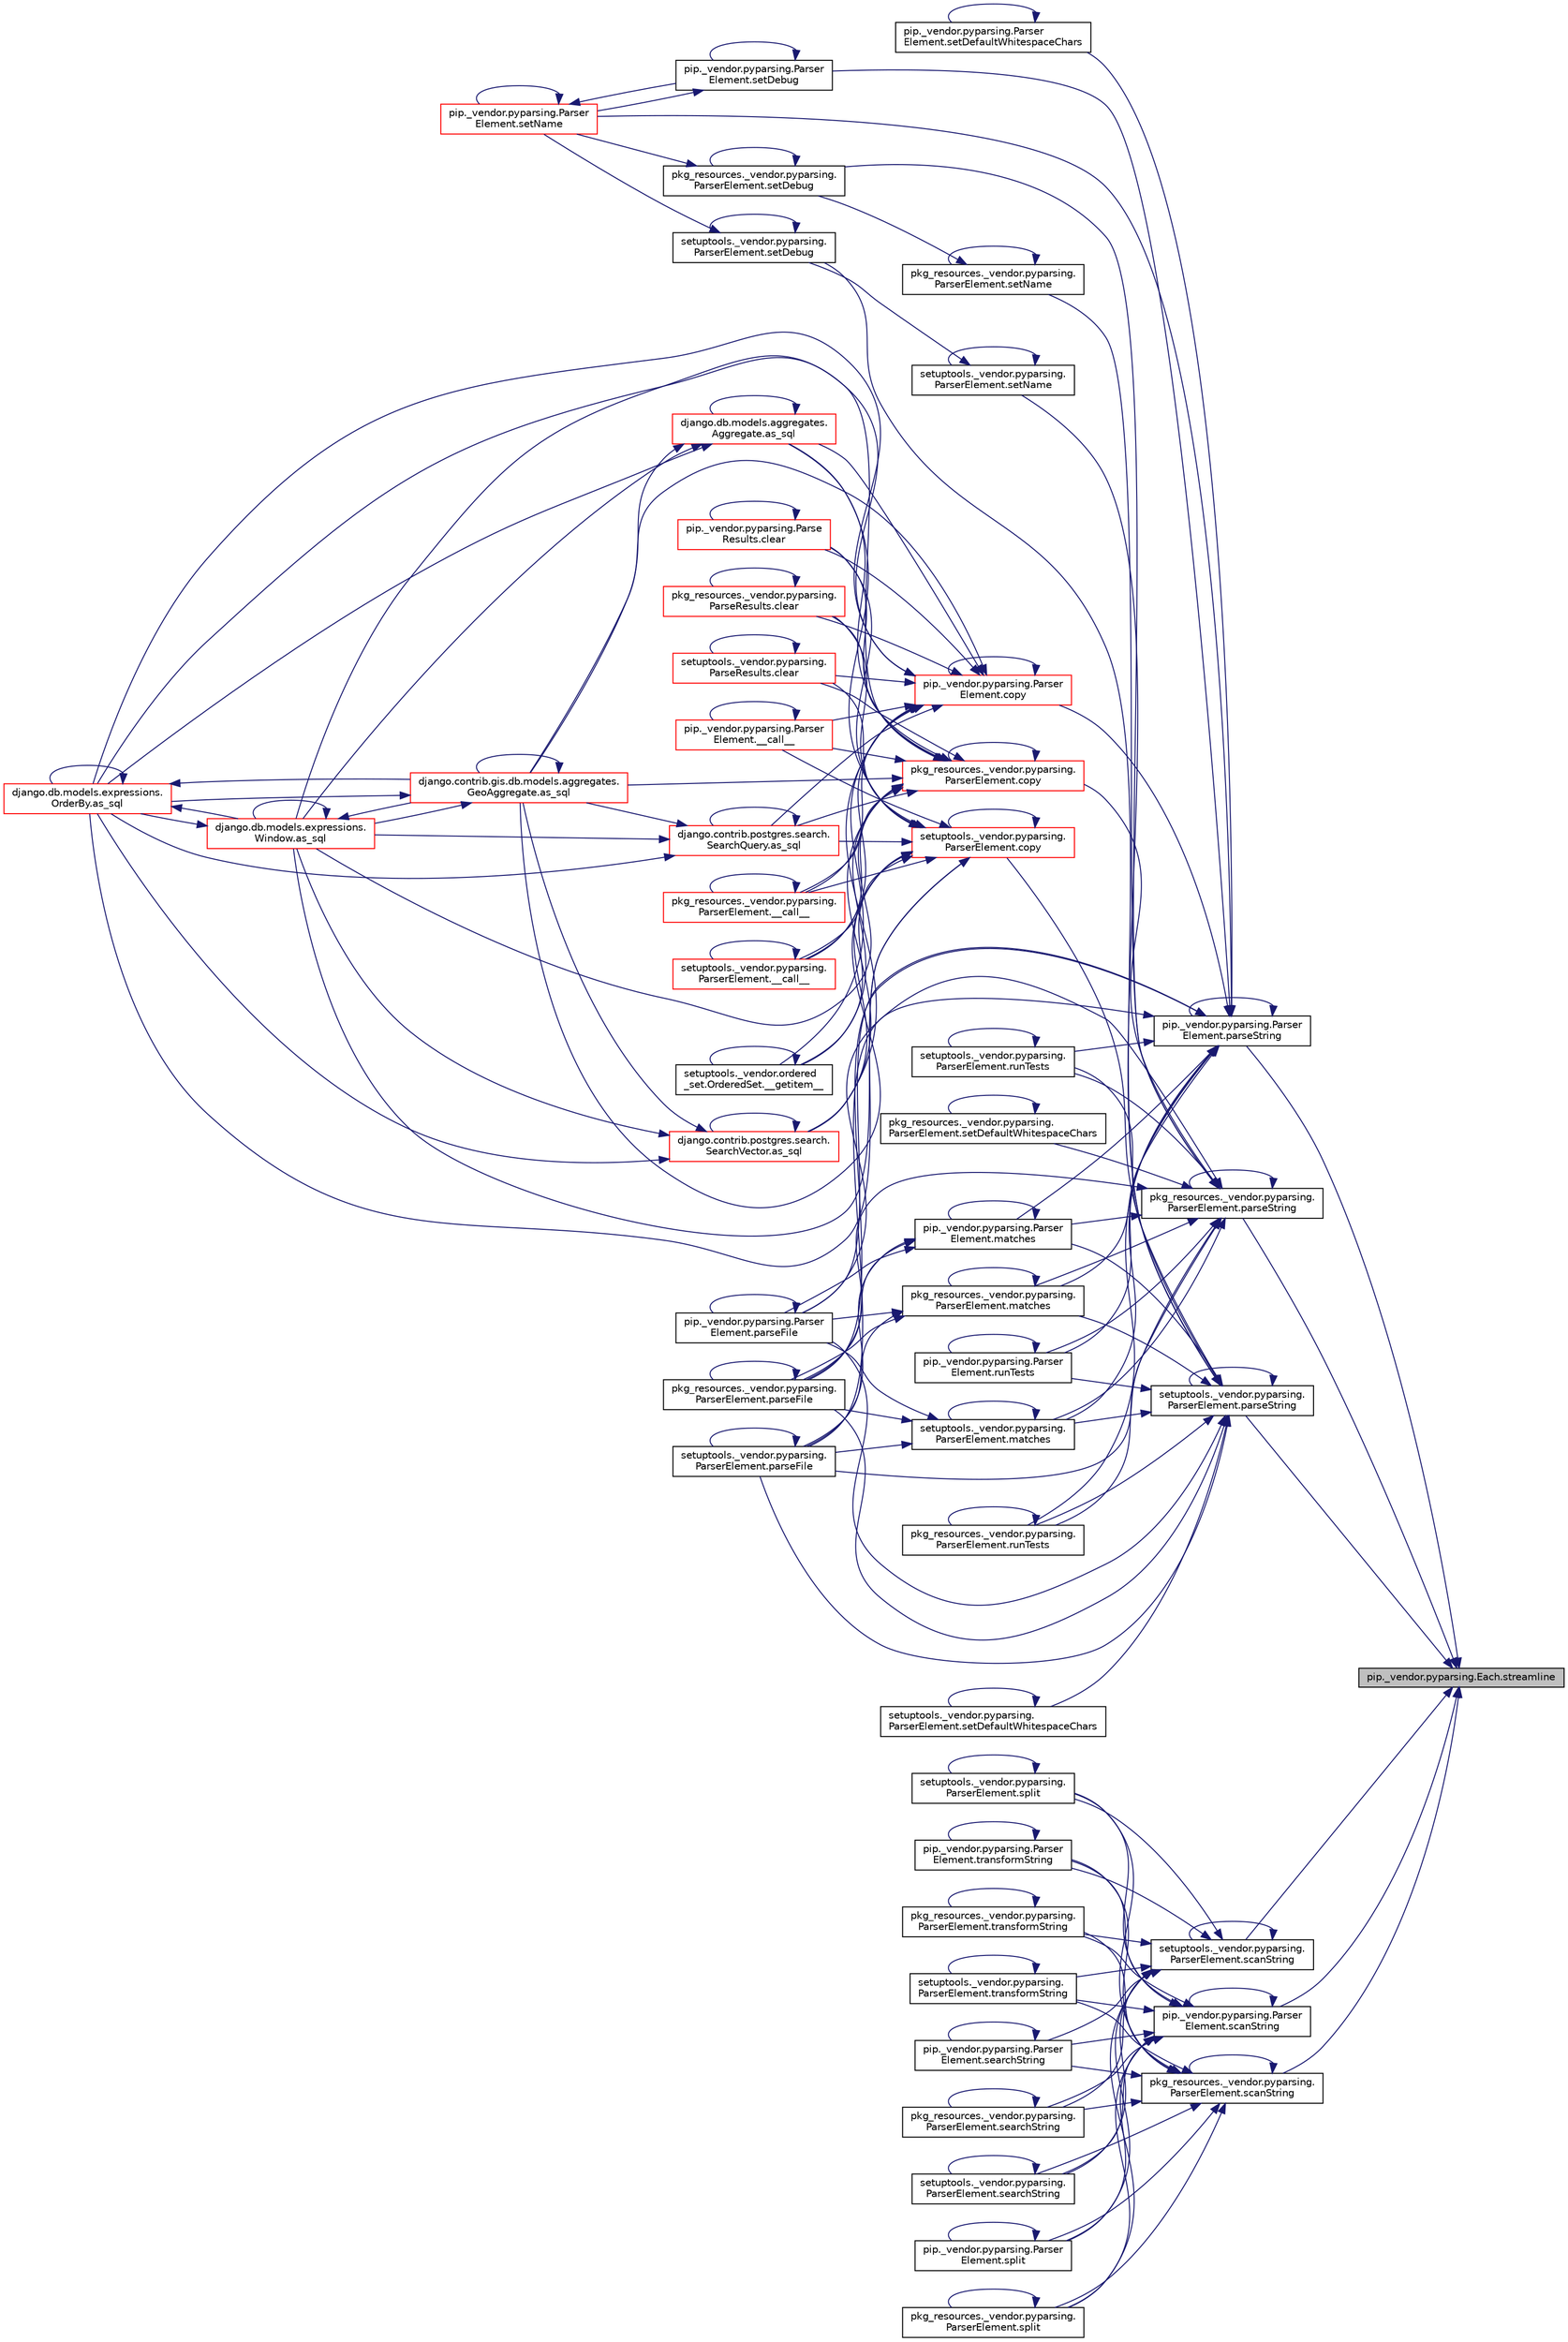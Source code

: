 digraph "pip._vendor.pyparsing.Each.streamline"
{
 // LATEX_PDF_SIZE
  edge [fontname="Helvetica",fontsize="10",labelfontname="Helvetica",labelfontsize="10"];
  node [fontname="Helvetica",fontsize="10",shape=record];
  rankdir="RL";
  Node1 [label="pip._vendor.pyparsing.Each.streamline",height=0.2,width=0.4,color="black", fillcolor="grey75", style="filled", fontcolor="black",tooltip=" "];
  Node1 -> Node2 [dir="back",color="midnightblue",fontsize="10",style="solid",fontname="Helvetica"];
  Node2 [label="pip._vendor.pyparsing.Parser\lElement.parseString",height=0.2,width=0.4,color="black", fillcolor="white", style="filled",URL="$df/d7f/classpip_1_1__vendor_1_1pyparsing_1_1_parser_element.html#af2fadff2831dce8c0b70c0cfb9b3557d",tooltip=" "];
  Node2 -> Node3 [dir="back",color="midnightblue",fontsize="10",style="solid",fontname="Helvetica"];
  Node3 [label="pip._vendor.pyparsing.Parser\lElement.copy",height=0.2,width=0.4,color="red", fillcolor="white", style="filled",URL="$df/d7f/classpip_1_1__vendor_1_1pyparsing_1_1_parser_element.html#a75be54cde38c4a6293d9518caf6fc43b",tooltip=" "];
  Node3 -> Node4 [dir="back",color="midnightblue",fontsize="10",style="solid",fontname="Helvetica"];
  Node4 [label="pip._vendor.pyparsing.Parser\lElement.__call__",height=0.2,width=0.4,color="red", fillcolor="white", style="filled",URL="$df/d7f/classpip_1_1__vendor_1_1pyparsing_1_1_parser_element.html#ae345dfb10ea6a1e9c77120e86129ab16",tooltip=" "];
  Node4 -> Node4 [dir="back",color="midnightblue",fontsize="10",style="solid",fontname="Helvetica"];
  Node3 -> Node7 [dir="back",color="midnightblue",fontsize="10",style="solid",fontname="Helvetica"];
  Node7 [label="pkg_resources._vendor.pyparsing.\lParserElement.__call__",height=0.2,width=0.4,color="red", fillcolor="white", style="filled",URL="$de/df0/classpkg__resources_1_1__vendor_1_1pyparsing_1_1_parser_element.html#a43d9a7e720d29a80c49f63998712c9a5",tooltip=" "];
  Node7 -> Node7 [dir="back",color="midnightblue",fontsize="10",style="solid",fontname="Helvetica"];
  Node3 -> Node8 [dir="back",color="midnightblue",fontsize="10",style="solid",fontname="Helvetica"];
  Node8 [label="setuptools._vendor.pyparsing.\lParserElement.__call__",height=0.2,width=0.4,color="red", fillcolor="white", style="filled",URL="$d9/d25/classsetuptools_1_1__vendor_1_1pyparsing_1_1_parser_element.html#a7f154aa4d9339f88d2306325bf99b953",tooltip=" "];
  Node8 -> Node8 [dir="back",color="midnightblue",fontsize="10",style="solid",fontname="Helvetica"];
  Node3 -> Node9 [dir="back",color="midnightblue",fontsize="10",style="solid",fontname="Helvetica"];
  Node9 [label="setuptools._vendor.ordered\l_set.OrderedSet.__getitem__",height=0.2,width=0.4,color="black", fillcolor="white", style="filled",URL="$d0/d40/classsetuptools_1_1__vendor_1_1ordered__set_1_1_ordered_set.html#afa5d263824cc35374a0cf762672f68ae",tooltip=" "];
  Node9 -> Node9 [dir="back",color="midnightblue",fontsize="10",style="solid",fontname="Helvetica"];
  Node3 -> Node10 [dir="back",color="midnightblue",fontsize="10",style="solid",fontname="Helvetica"];
  Node10 [label="django.db.models.aggregates.\lAggregate.as_sql",height=0.2,width=0.4,color="red", fillcolor="white", style="filled",URL="$d7/d0c/classdjango_1_1db_1_1models_1_1aggregates_1_1_aggregate.html#a86af10d7994d4f7a535cb7476201db71",tooltip=" "];
  Node10 -> Node10 [dir="back",color="midnightblue",fontsize="10",style="solid",fontname="Helvetica"];
  Node10 -> Node13 [dir="back",color="midnightblue",fontsize="10",style="solid",fontname="Helvetica"];
  Node13 [label="django.contrib.gis.db.models.aggregates.\lGeoAggregate.as_sql",height=0.2,width=0.4,color="red", fillcolor="white", style="filled",URL="$df/dbe/classdjango_1_1contrib_1_1gis_1_1db_1_1models_1_1aggregates_1_1_geo_aggregate.html#a129bfb83cb8d965d40be63e974594fa7",tooltip=" "];
  Node13 -> Node13 [dir="back",color="midnightblue",fontsize="10",style="solid",fontname="Helvetica"];
  Node13 -> Node14 [dir="back",color="midnightblue",fontsize="10",style="solid",fontname="Helvetica"];
  Node14 [label="django.db.models.expressions.\lWindow.as_sql",height=0.2,width=0.4,color="red", fillcolor="white", style="filled",URL="$d6/d1c/classdjango_1_1db_1_1models_1_1expressions_1_1_window.html#a2a81a422e2884ef2026394b0f83416dc",tooltip=" "];
  Node14 -> Node13 [dir="back",color="midnightblue",fontsize="10",style="solid",fontname="Helvetica"];
  Node14 -> Node14 [dir="back",color="midnightblue",fontsize="10",style="solid",fontname="Helvetica"];
  Node14 -> Node15 [dir="back",color="midnightblue",fontsize="10",style="solid",fontname="Helvetica"];
  Node15 [label="django.db.models.expressions.\lOrderBy.as_sql",height=0.2,width=0.4,color="red", fillcolor="white", style="filled",URL="$da/d4d/classdjango_1_1db_1_1models_1_1expressions_1_1_order_by.html#a343064ad7cfdac310e95fd997ee6d4cc",tooltip=" "];
  Node15 -> Node13 [dir="back",color="midnightblue",fontsize="10",style="solid",fontname="Helvetica"];
  Node15 -> Node14 [dir="back",color="midnightblue",fontsize="10",style="solid",fontname="Helvetica"];
  Node15 -> Node15 [dir="back",color="midnightblue",fontsize="10",style="solid",fontname="Helvetica"];
  Node13 -> Node15 [dir="back",color="midnightblue",fontsize="10",style="solid",fontname="Helvetica"];
  Node10 -> Node14 [dir="back",color="midnightblue",fontsize="10",style="solid",fontname="Helvetica"];
  Node10 -> Node15 [dir="back",color="midnightblue",fontsize="10",style="solid",fontname="Helvetica"];
  Node3 -> Node13 [dir="back",color="midnightblue",fontsize="10",style="solid",fontname="Helvetica"];
  Node3 -> Node24 [dir="back",color="midnightblue",fontsize="10",style="solid",fontname="Helvetica"];
  Node24 [label="django.contrib.postgres.search.\lSearchVector.as_sql",height=0.2,width=0.4,color="red", fillcolor="white", style="filled",URL="$d3/d9b/classdjango_1_1contrib_1_1postgres_1_1search_1_1_search_vector.html#a20b770d5d88a5d8d2c6b3f60feb66e07",tooltip=" "];
  Node24 -> Node13 [dir="back",color="midnightblue",fontsize="10",style="solid",fontname="Helvetica"];
  Node24 -> Node24 [dir="back",color="midnightblue",fontsize="10",style="solid",fontname="Helvetica"];
  Node24 -> Node14 [dir="back",color="midnightblue",fontsize="10",style="solid",fontname="Helvetica"];
  Node24 -> Node15 [dir="back",color="midnightblue",fontsize="10",style="solid",fontname="Helvetica"];
  Node3 -> Node25 [dir="back",color="midnightblue",fontsize="10",style="solid",fontname="Helvetica"];
  Node25 [label="django.contrib.postgres.search.\lSearchQuery.as_sql",height=0.2,width=0.4,color="red", fillcolor="white", style="filled",URL="$d4/d5f/classdjango_1_1contrib_1_1postgres_1_1search_1_1_search_query.html#a08057a93d8da31c23329543b1d429539",tooltip=" "];
  Node25 -> Node13 [dir="back",color="midnightblue",fontsize="10",style="solid",fontname="Helvetica"];
  Node25 -> Node25 [dir="back",color="midnightblue",fontsize="10",style="solid",fontname="Helvetica"];
  Node25 -> Node14 [dir="back",color="midnightblue",fontsize="10",style="solid",fontname="Helvetica"];
  Node25 -> Node15 [dir="back",color="midnightblue",fontsize="10",style="solid",fontname="Helvetica"];
  Node3 -> Node14 [dir="back",color="midnightblue",fontsize="10",style="solid",fontname="Helvetica"];
  Node3 -> Node15 [dir="back",color="midnightblue",fontsize="10",style="solid",fontname="Helvetica"];
  Node3 -> Node26 [dir="back",color="midnightblue",fontsize="10",style="solid",fontname="Helvetica"];
  Node26 [label="pip._vendor.pyparsing.Parse\lResults.clear",height=0.2,width=0.4,color="red", fillcolor="white", style="filled",URL="$d3/d5b/classpip_1_1__vendor_1_1pyparsing_1_1_parse_results.html#ab6e049e34b90004c1d59069da7a5cc08",tooltip=" "];
  Node26 -> Node26 [dir="back",color="midnightblue",fontsize="10",style="solid",fontname="Helvetica"];
  Node3 -> Node67 [dir="back",color="midnightblue",fontsize="10",style="solid",fontname="Helvetica"];
  Node67 [label="pkg_resources._vendor.pyparsing.\lParseResults.clear",height=0.2,width=0.4,color="red", fillcolor="white", style="filled",URL="$d3/d93/classpkg__resources_1_1__vendor_1_1pyparsing_1_1_parse_results.html#a14a75f633961fdc58d077c5d26635038",tooltip=" "];
  Node67 -> Node67 [dir="back",color="midnightblue",fontsize="10",style="solid",fontname="Helvetica"];
  Node3 -> Node212 [dir="back",color="midnightblue",fontsize="10",style="solid",fontname="Helvetica"];
  Node212 [label="setuptools._vendor.pyparsing.\lParseResults.clear",height=0.2,width=0.4,color="red", fillcolor="white", style="filled",URL="$df/d77/classsetuptools_1_1__vendor_1_1pyparsing_1_1_parse_results.html#a2683a26b96b087edaec172f6f837058b",tooltip=" "];
  Node212 -> Node212 [dir="back",color="midnightblue",fontsize="10",style="solid",fontname="Helvetica"];
  Node3 -> Node3 [dir="back",color="midnightblue",fontsize="10",style="solid",fontname="Helvetica"];
  Node2 -> Node680 [dir="back",color="midnightblue",fontsize="10",style="solid",fontname="Helvetica"];
  Node680 [label="pip._vendor.pyparsing.Parser\lElement.matches",height=0.2,width=0.4,color="black", fillcolor="white", style="filled",URL="$df/d7f/classpip_1_1__vendor_1_1pyparsing_1_1_parser_element.html#a084411e07bcb35c98555fbeb7bd617bf",tooltip=" "];
  Node680 -> Node680 [dir="back",color="midnightblue",fontsize="10",style="solid",fontname="Helvetica"];
  Node680 -> Node681 [dir="back",color="midnightblue",fontsize="10",style="solid",fontname="Helvetica"];
  Node681 [label="pip._vendor.pyparsing.Parser\lElement.parseFile",height=0.2,width=0.4,color="black", fillcolor="white", style="filled",URL="$df/d7f/classpip_1_1__vendor_1_1pyparsing_1_1_parser_element.html#a11cd70d97a3da22fdeafb84aa5ac7628",tooltip=" "];
  Node681 -> Node681 [dir="back",color="midnightblue",fontsize="10",style="solid",fontname="Helvetica"];
  Node680 -> Node682 [dir="back",color="midnightblue",fontsize="10",style="solid",fontname="Helvetica"];
  Node682 [label="pkg_resources._vendor.pyparsing.\lParserElement.parseFile",height=0.2,width=0.4,color="black", fillcolor="white", style="filled",URL="$de/df0/classpkg__resources_1_1__vendor_1_1pyparsing_1_1_parser_element.html#a58920492aecac3860b5013ea35bdca1d",tooltip=" "];
  Node682 -> Node682 [dir="back",color="midnightblue",fontsize="10",style="solid",fontname="Helvetica"];
  Node680 -> Node683 [dir="back",color="midnightblue",fontsize="10",style="solid",fontname="Helvetica"];
  Node683 [label="setuptools._vendor.pyparsing.\lParserElement.parseFile",height=0.2,width=0.4,color="black", fillcolor="white", style="filled",URL="$d9/d25/classsetuptools_1_1__vendor_1_1pyparsing_1_1_parser_element.html#a9d224aee01e69b56fc10f467c860e78c",tooltip=" "];
  Node683 -> Node683 [dir="back",color="midnightblue",fontsize="10",style="solid",fontname="Helvetica"];
  Node2 -> Node684 [dir="back",color="midnightblue",fontsize="10",style="solid",fontname="Helvetica"];
  Node684 [label="pkg_resources._vendor.pyparsing.\lParserElement.matches",height=0.2,width=0.4,color="black", fillcolor="white", style="filled",URL="$de/df0/classpkg__resources_1_1__vendor_1_1pyparsing_1_1_parser_element.html#ac13ecd02ff2ecec127dcc7e1cc94311c",tooltip=" "];
  Node684 -> Node684 [dir="back",color="midnightblue",fontsize="10",style="solid",fontname="Helvetica"];
  Node684 -> Node681 [dir="back",color="midnightblue",fontsize="10",style="solid",fontname="Helvetica"];
  Node684 -> Node682 [dir="back",color="midnightblue",fontsize="10",style="solid",fontname="Helvetica"];
  Node684 -> Node683 [dir="back",color="midnightblue",fontsize="10",style="solid",fontname="Helvetica"];
  Node2 -> Node685 [dir="back",color="midnightblue",fontsize="10",style="solid",fontname="Helvetica"];
  Node685 [label="setuptools._vendor.pyparsing.\lParserElement.matches",height=0.2,width=0.4,color="black", fillcolor="white", style="filled",URL="$d9/d25/classsetuptools_1_1__vendor_1_1pyparsing_1_1_parser_element.html#a2afc43378181105cbee5ab5dd4ed776f",tooltip=" "];
  Node685 -> Node685 [dir="back",color="midnightblue",fontsize="10",style="solid",fontname="Helvetica"];
  Node685 -> Node681 [dir="back",color="midnightblue",fontsize="10",style="solid",fontname="Helvetica"];
  Node685 -> Node682 [dir="back",color="midnightblue",fontsize="10",style="solid",fontname="Helvetica"];
  Node685 -> Node683 [dir="back",color="midnightblue",fontsize="10",style="solid",fontname="Helvetica"];
  Node2 -> Node681 [dir="back",color="midnightblue",fontsize="10",style="solid",fontname="Helvetica"];
  Node2 -> Node682 [dir="back",color="midnightblue",fontsize="10",style="solid",fontname="Helvetica"];
  Node2 -> Node683 [dir="back",color="midnightblue",fontsize="10",style="solid",fontname="Helvetica"];
  Node2 -> Node2 [dir="back",color="midnightblue",fontsize="10",style="solid",fontname="Helvetica"];
  Node2 -> Node686 [dir="back",color="midnightblue",fontsize="10",style="solid",fontname="Helvetica"];
  Node686 [label="pkg_resources._vendor.pyparsing.\lParserElement.runTests",height=0.2,width=0.4,color="black", fillcolor="white", style="filled",URL="$de/df0/classpkg__resources_1_1__vendor_1_1pyparsing_1_1_parser_element.html#a9b310e792e7644f09f282e822487f333",tooltip=" "];
  Node686 -> Node686 [dir="back",color="midnightblue",fontsize="10",style="solid",fontname="Helvetica"];
  Node2 -> Node687 [dir="back",color="midnightblue",fontsize="10",style="solid",fontname="Helvetica"];
  Node687 [label="setuptools._vendor.pyparsing.\lParserElement.runTests",height=0.2,width=0.4,color="black", fillcolor="white", style="filled",URL="$d9/d25/classsetuptools_1_1__vendor_1_1pyparsing_1_1_parser_element.html#ae01ef499653e57fa7cd9aa2d3fe5cd4c",tooltip=" "];
  Node687 -> Node687 [dir="back",color="midnightblue",fontsize="10",style="solid",fontname="Helvetica"];
  Node2 -> Node688 [dir="back",color="midnightblue",fontsize="10",style="solid",fontname="Helvetica"];
  Node688 [label="pip._vendor.pyparsing.Parser\lElement.runTests",height=0.2,width=0.4,color="black", fillcolor="white", style="filled",URL="$df/d7f/classpip_1_1__vendor_1_1pyparsing_1_1_parser_element.html#a71d16b0991eaeafbf39a7e2edb76cfc3",tooltip=" "];
  Node688 -> Node688 [dir="back",color="midnightblue",fontsize="10",style="solid",fontname="Helvetica"];
  Node2 -> Node689 [dir="back",color="midnightblue",fontsize="10",style="solid",fontname="Helvetica"];
  Node689 [label="pip._vendor.pyparsing.Parser\lElement.setDebug",height=0.2,width=0.4,color="black", fillcolor="white", style="filled",URL="$df/d7f/classpip_1_1__vendor_1_1pyparsing_1_1_parser_element.html#aa57485868018a5815428aca6c4e526b9",tooltip=" "];
  Node689 -> Node689 [dir="back",color="midnightblue",fontsize="10",style="solid",fontname="Helvetica"];
  Node689 -> Node690 [dir="back",color="midnightblue",fontsize="10",style="solid",fontname="Helvetica"];
  Node690 [label="pip._vendor.pyparsing.Parser\lElement.setName",height=0.2,width=0.4,color="red", fillcolor="white", style="filled",URL="$df/d7f/classpip_1_1__vendor_1_1pyparsing_1_1_parser_element.html#a110e6b3f0797a5730f4c0d851314071e",tooltip=" "];
  Node690 -> Node689 [dir="back",color="midnightblue",fontsize="10",style="solid",fontname="Helvetica"];
  Node690 -> Node690 [dir="back",color="midnightblue",fontsize="10",style="solid",fontname="Helvetica"];
  Node2 -> Node692 [dir="back",color="midnightblue",fontsize="10",style="solid",fontname="Helvetica"];
  Node692 [label="pip._vendor.pyparsing.Parser\lElement.setDefaultWhitespaceChars",height=0.2,width=0.4,color="black", fillcolor="white", style="filled",URL="$df/d7f/classpip_1_1__vendor_1_1pyparsing_1_1_parser_element.html#a5979c2ba590325f51c5f4096a39a4a50",tooltip=" "];
  Node692 -> Node692 [dir="back",color="midnightblue",fontsize="10",style="solid",fontname="Helvetica"];
  Node2 -> Node690 [dir="back",color="midnightblue",fontsize="10",style="solid",fontname="Helvetica"];
  Node1 -> Node693 [dir="back",color="midnightblue",fontsize="10",style="solid",fontname="Helvetica"];
  Node693 [label="pkg_resources._vendor.pyparsing.\lParserElement.parseString",height=0.2,width=0.4,color="black", fillcolor="white", style="filled",URL="$de/df0/classpkg__resources_1_1__vendor_1_1pyparsing_1_1_parser_element.html#a10680bb4fd394b631357d464b399e63a",tooltip=" "];
  Node693 -> Node694 [dir="back",color="midnightblue",fontsize="10",style="solid",fontname="Helvetica"];
  Node694 [label="pkg_resources._vendor.pyparsing.\lParserElement.copy",height=0.2,width=0.4,color="red", fillcolor="white", style="filled",URL="$de/df0/classpkg__resources_1_1__vendor_1_1pyparsing_1_1_parser_element.html#a4bd956ef315744a6fda3bfa660121750",tooltip=" "];
  Node694 -> Node4 [dir="back",color="midnightblue",fontsize="10",style="solid",fontname="Helvetica"];
  Node694 -> Node7 [dir="back",color="midnightblue",fontsize="10",style="solid",fontname="Helvetica"];
  Node694 -> Node8 [dir="back",color="midnightblue",fontsize="10",style="solid",fontname="Helvetica"];
  Node694 -> Node9 [dir="back",color="midnightblue",fontsize="10",style="solid",fontname="Helvetica"];
  Node694 -> Node10 [dir="back",color="midnightblue",fontsize="10",style="solid",fontname="Helvetica"];
  Node694 -> Node13 [dir="back",color="midnightblue",fontsize="10",style="solid",fontname="Helvetica"];
  Node694 -> Node24 [dir="back",color="midnightblue",fontsize="10",style="solid",fontname="Helvetica"];
  Node694 -> Node25 [dir="back",color="midnightblue",fontsize="10",style="solid",fontname="Helvetica"];
  Node694 -> Node14 [dir="back",color="midnightblue",fontsize="10",style="solid",fontname="Helvetica"];
  Node694 -> Node15 [dir="back",color="midnightblue",fontsize="10",style="solid",fontname="Helvetica"];
  Node694 -> Node26 [dir="back",color="midnightblue",fontsize="10",style="solid",fontname="Helvetica"];
  Node694 -> Node67 [dir="back",color="midnightblue",fontsize="10",style="solid",fontname="Helvetica"];
  Node694 -> Node212 [dir="back",color="midnightblue",fontsize="10",style="solid",fontname="Helvetica"];
  Node694 -> Node694 [dir="back",color="midnightblue",fontsize="10",style="solid",fontname="Helvetica"];
  Node693 -> Node680 [dir="back",color="midnightblue",fontsize="10",style="solid",fontname="Helvetica"];
  Node693 -> Node684 [dir="back",color="midnightblue",fontsize="10",style="solid",fontname="Helvetica"];
  Node693 -> Node685 [dir="back",color="midnightblue",fontsize="10",style="solid",fontname="Helvetica"];
  Node693 -> Node681 [dir="back",color="midnightblue",fontsize="10",style="solid",fontname="Helvetica"];
  Node693 -> Node682 [dir="back",color="midnightblue",fontsize="10",style="solid",fontname="Helvetica"];
  Node693 -> Node683 [dir="back",color="midnightblue",fontsize="10",style="solid",fontname="Helvetica"];
  Node693 -> Node693 [dir="back",color="midnightblue",fontsize="10",style="solid",fontname="Helvetica"];
  Node693 -> Node686 [dir="back",color="midnightblue",fontsize="10",style="solid",fontname="Helvetica"];
  Node693 -> Node687 [dir="back",color="midnightblue",fontsize="10",style="solid",fontname="Helvetica"];
  Node693 -> Node688 [dir="back",color="midnightblue",fontsize="10",style="solid",fontname="Helvetica"];
  Node693 -> Node696 [dir="back",color="midnightblue",fontsize="10",style="solid",fontname="Helvetica"];
  Node696 [label="pkg_resources._vendor.pyparsing.\lParserElement.setDebug",height=0.2,width=0.4,color="black", fillcolor="white", style="filled",URL="$de/df0/classpkg__resources_1_1__vendor_1_1pyparsing_1_1_parser_element.html#a40898433962bb7ed5fb13e32e924bd0e",tooltip=" "];
  Node696 -> Node696 [dir="back",color="midnightblue",fontsize="10",style="solid",fontname="Helvetica"];
  Node696 -> Node690 [dir="back",color="midnightblue",fontsize="10",style="solid",fontname="Helvetica"];
  Node693 -> Node697 [dir="back",color="midnightblue",fontsize="10",style="solid",fontname="Helvetica"];
  Node697 [label="pkg_resources._vendor.pyparsing.\lParserElement.setDefaultWhitespaceChars",height=0.2,width=0.4,color="black", fillcolor="white", style="filled",URL="$de/df0/classpkg__resources_1_1__vendor_1_1pyparsing_1_1_parser_element.html#af1dc7ba7745bc9323f0559b197abe429",tooltip=" "];
  Node697 -> Node697 [dir="back",color="midnightblue",fontsize="10",style="solid",fontname="Helvetica"];
  Node693 -> Node698 [dir="back",color="midnightblue",fontsize="10",style="solid",fontname="Helvetica"];
  Node698 [label="pkg_resources._vendor.pyparsing.\lParserElement.setName",height=0.2,width=0.4,color="black", fillcolor="white", style="filled",URL="$de/df0/classpkg__resources_1_1__vendor_1_1pyparsing_1_1_parser_element.html#a65024e7147c8b3d4fd3d0d161429737f",tooltip=" "];
  Node698 -> Node696 [dir="back",color="midnightblue",fontsize="10",style="solid",fontname="Helvetica"];
  Node698 -> Node698 [dir="back",color="midnightblue",fontsize="10",style="solid",fontname="Helvetica"];
  Node1 -> Node699 [dir="back",color="midnightblue",fontsize="10",style="solid",fontname="Helvetica"];
  Node699 [label="setuptools._vendor.pyparsing.\lParserElement.parseString",height=0.2,width=0.4,color="black", fillcolor="white", style="filled",URL="$d9/d25/classsetuptools_1_1__vendor_1_1pyparsing_1_1_parser_element.html#aadaa0a9ab4b6dd77f5363812a6d8f314",tooltip=" "];
  Node699 -> Node700 [dir="back",color="midnightblue",fontsize="10",style="solid",fontname="Helvetica"];
  Node700 [label="setuptools._vendor.pyparsing.\lParserElement.copy",height=0.2,width=0.4,color="red", fillcolor="white", style="filled",URL="$d9/d25/classsetuptools_1_1__vendor_1_1pyparsing_1_1_parser_element.html#a8bb074071dc9fc5f473a5e93459b8ddb",tooltip=" "];
  Node700 -> Node4 [dir="back",color="midnightblue",fontsize="10",style="solid",fontname="Helvetica"];
  Node700 -> Node7 [dir="back",color="midnightblue",fontsize="10",style="solid",fontname="Helvetica"];
  Node700 -> Node8 [dir="back",color="midnightblue",fontsize="10",style="solid",fontname="Helvetica"];
  Node700 -> Node9 [dir="back",color="midnightblue",fontsize="10",style="solid",fontname="Helvetica"];
  Node700 -> Node10 [dir="back",color="midnightblue",fontsize="10",style="solid",fontname="Helvetica"];
  Node700 -> Node13 [dir="back",color="midnightblue",fontsize="10",style="solid",fontname="Helvetica"];
  Node700 -> Node24 [dir="back",color="midnightblue",fontsize="10",style="solid",fontname="Helvetica"];
  Node700 -> Node25 [dir="back",color="midnightblue",fontsize="10",style="solid",fontname="Helvetica"];
  Node700 -> Node14 [dir="back",color="midnightblue",fontsize="10",style="solid",fontname="Helvetica"];
  Node700 -> Node15 [dir="back",color="midnightblue",fontsize="10",style="solid",fontname="Helvetica"];
  Node700 -> Node26 [dir="back",color="midnightblue",fontsize="10",style="solid",fontname="Helvetica"];
  Node700 -> Node67 [dir="back",color="midnightblue",fontsize="10",style="solid",fontname="Helvetica"];
  Node700 -> Node212 [dir="back",color="midnightblue",fontsize="10",style="solid",fontname="Helvetica"];
  Node700 -> Node700 [dir="back",color="midnightblue",fontsize="10",style="solid",fontname="Helvetica"];
  Node699 -> Node680 [dir="back",color="midnightblue",fontsize="10",style="solid",fontname="Helvetica"];
  Node699 -> Node684 [dir="back",color="midnightblue",fontsize="10",style="solid",fontname="Helvetica"];
  Node699 -> Node685 [dir="back",color="midnightblue",fontsize="10",style="solid",fontname="Helvetica"];
  Node699 -> Node681 [dir="back",color="midnightblue",fontsize="10",style="solid",fontname="Helvetica"];
  Node699 -> Node682 [dir="back",color="midnightblue",fontsize="10",style="solid",fontname="Helvetica"];
  Node699 -> Node683 [dir="back",color="midnightblue",fontsize="10",style="solid",fontname="Helvetica"];
  Node699 -> Node699 [dir="back",color="midnightblue",fontsize="10",style="solid",fontname="Helvetica"];
  Node699 -> Node686 [dir="back",color="midnightblue",fontsize="10",style="solid",fontname="Helvetica"];
  Node699 -> Node687 [dir="back",color="midnightblue",fontsize="10",style="solid",fontname="Helvetica"];
  Node699 -> Node688 [dir="back",color="midnightblue",fontsize="10",style="solid",fontname="Helvetica"];
  Node699 -> Node702 [dir="back",color="midnightblue",fontsize="10",style="solid",fontname="Helvetica"];
  Node702 [label="setuptools._vendor.pyparsing.\lParserElement.setDebug",height=0.2,width=0.4,color="black", fillcolor="white", style="filled",URL="$d9/d25/classsetuptools_1_1__vendor_1_1pyparsing_1_1_parser_element.html#ae589616c030e7bc76f86c139b60e2bc6",tooltip=" "];
  Node702 -> Node702 [dir="back",color="midnightblue",fontsize="10",style="solid",fontname="Helvetica"];
  Node702 -> Node690 [dir="back",color="midnightblue",fontsize="10",style="solid",fontname="Helvetica"];
  Node699 -> Node703 [dir="back",color="midnightblue",fontsize="10",style="solid",fontname="Helvetica"];
  Node703 [label="setuptools._vendor.pyparsing.\lParserElement.setDefaultWhitespaceChars",height=0.2,width=0.4,color="black", fillcolor="white", style="filled",URL="$d9/d25/classsetuptools_1_1__vendor_1_1pyparsing_1_1_parser_element.html#ace898842e0db5a5e509c8842426aab45",tooltip=" "];
  Node703 -> Node703 [dir="back",color="midnightblue",fontsize="10",style="solid",fontname="Helvetica"];
  Node699 -> Node704 [dir="back",color="midnightblue",fontsize="10",style="solid",fontname="Helvetica"];
  Node704 [label="setuptools._vendor.pyparsing.\lParserElement.setName",height=0.2,width=0.4,color="black", fillcolor="white", style="filled",URL="$d9/d25/classsetuptools_1_1__vendor_1_1pyparsing_1_1_parser_element.html#ab346e0dc4858607df91e45997f921727",tooltip=" "];
  Node704 -> Node702 [dir="back",color="midnightblue",fontsize="10",style="solid",fontname="Helvetica"];
  Node704 -> Node704 [dir="back",color="midnightblue",fontsize="10",style="solid",fontname="Helvetica"];
  Node1 -> Node705 [dir="back",color="midnightblue",fontsize="10",style="solid",fontname="Helvetica"];
  Node705 [label="pip._vendor.pyparsing.Parser\lElement.scanString",height=0.2,width=0.4,color="black", fillcolor="white", style="filled",URL="$df/d7f/classpip_1_1__vendor_1_1pyparsing_1_1_parser_element.html#aa5daff52b40d5b79a6402005f48e942f",tooltip=" "];
  Node705 -> Node705 [dir="back",color="midnightblue",fontsize="10",style="solid",fontname="Helvetica"];
  Node705 -> Node706 [dir="back",color="midnightblue",fontsize="10",style="solid",fontname="Helvetica"];
  Node706 [label="pip._vendor.pyparsing.Parser\lElement.searchString",height=0.2,width=0.4,color="black", fillcolor="white", style="filled",URL="$df/d7f/classpip_1_1__vendor_1_1pyparsing_1_1_parser_element.html#ae5f4ccf19736562549ddbdc0765088e2",tooltip=" "];
  Node706 -> Node706 [dir="back",color="midnightblue",fontsize="10",style="solid",fontname="Helvetica"];
  Node705 -> Node707 [dir="back",color="midnightblue",fontsize="10",style="solid",fontname="Helvetica"];
  Node707 [label="pkg_resources._vendor.pyparsing.\lParserElement.searchString",height=0.2,width=0.4,color="black", fillcolor="white", style="filled",URL="$de/df0/classpkg__resources_1_1__vendor_1_1pyparsing_1_1_parser_element.html#adaa9a7ce387e187e4505bf68a98bd626",tooltip=" "];
  Node707 -> Node707 [dir="back",color="midnightblue",fontsize="10",style="solid",fontname="Helvetica"];
  Node705 -> Node708 [dir="back",color="midnightblue",fontsize="10",style="solid",fontname="Helvetica"];
  Node708 [label="setuptools._vendor.pyparsing.\lParserElement.searchString",height=0.2,width=0.4,color="black", fillcolor="white", style="filled",URL="$d9/d25/classsetuptools_1_1__vendor_1_1pyparsing_1_1_parser_element.html#a18ea0f1af4a045470230de54047b0ba5",tooltip=" "];
  Node708 -> Node708 [dir="back",color="midnightblue",fontsize="10",style="solid",fontname="Helvetica"];
  Node705 -> Node709 [dir="back",color="midnightblue",fontsize="10",style="solid",fontname="Helvetica"];
  Node709 [label="pip._vendor.pyparsing.Parser\lElement.split",height=0.2,width=0.4,color="black", fillcolor="white", style="filled",URL="$df/d7f/classpip_1_1__vendor_1_1pyparsing_1_1_parser_element.html#a54e5d160b02e08447f1ae58e65dcaaf2",tooltip=" "];
  Node709 -> Node709 [dir="back",color="midnightblue",fontsize="10",style="solid",fontname="Helvetica"];
  Node705 -> Node710 [dir="back",color="midnightblue",fontsize="10",style="solid",fontname="Helvetica"];
  Node710 [label="pkg_resources._vendor.pyparsing.\lParserElement.split",height=0.2,width=0.4,color="black", fillcolor="white", style="filled",URL="$de/df0/classpkg__resources_1_1__vendor_1_1pyparsing_1_1_parser_element.html#a07496b6487e5aa0d90619fa4655e8393",tooltip=" "];
  Node710 -> Node710 [dir="back",color="midnightblue",fontsize="10",style="solid",fontname="Helvetica"];
  Node705 -> Node711 [dir="back",color="midnightblue",fontsize="10",style="solid",fontname="Helvetica"];
  Node711 [label="setuptools._vendor.pyparsing.\lParserElement.split",height=0.2,width=0.4,color="black", fillcolor="white", style="filled",URL="$d9/d25/classsetuptools_1_1__vendor_1_1pyparsing_1_1_parser_element.html#a261b8172db2d9632b1945ecd174bd3eb",tooltip=" "];
  Node711 -> Node711 [dir="back",color="midnightblue",fontsize="10",style="solid",fontname="Helvetica"];
  Node705 -> Node712 [dir="back",color="midnightblue",fontsize="10",style="solid",fontname="Helvetica"];
  Node712 [label="pip._vendor.pyparsing.Parser\lElement.transformString",height=0.2,width=0.4,color="black", fillcolor="white", style="filled",URL="$df/d7f/classpip_1_1__vendor_1_1pyparsing_1_1_parser_element.html#af2799a3c5f3d6c1375c9ebbe19df9b26",tooltip=" "];
  Node712 -> Node712 [dir="back",color="midnightblue",fontsize="10",style="solid",fontname="Helvetica"];
  Node705 -> Node713 [dir="back",color="midnightblue",fontsize="10",style="solid",fontname="Helvetica"];
  Node713 [label="pkg_resources._vendor.pyparsing.\lParserElement.transformString",height=0.2,width=0.4,color="black", fillcolor="white", style="filled",URL="$de/df0/classpkg__resources_1_1__vendor_1_1pyparsing_1_1_parser_element.html#af9259df34d2c525d5dc935fe4082d40c",tooltip=" "];
  Node713 -> Node713 [dir="back",color="midnightblue",fontsize="10",style="solid",fontname="Helvetica"];
  Node705 -> Node714 [dir="back",color="midnightblue",fontsize="10",style="solid",fontname="Helvetica"];
  Node714 [label="setuptools._vendor.pyparsing.\lParserElement.transformString",height=0.2,width=0.4,color="black", fillcolor="white", style="filled",URL="$d9/d25/classsetuptools_1_1__vendor_1_1pyparsing_1_1_parser_element.html#af25c27f581e141385fae3884f19274e8",tooltip=" "];
  Node714 -> Node714 [dir="back",color="midnightblue",fontsize="10",style="solid",fontname="Helvetica"];
  Node1 -> Node715 [dir="back",color="midnightblue",fontsize="10",style="solid",fontname="Helvetica"];
  Node715 [label="pkg_resources._vendor.pyparsing.\lParserElement.scanString",height=0.2,width=0.4,color="black", fillcolor="white", style="filled",URL="$de/df0/classpkg__resources_1_1__vendor_1_1pyparsing_1_1_parser_element.html#a7e7fdf9660796750819d13908cf34edb",tooltip=" "];
  Node715 -> Node715 [dir="back",color="midnightblue",fontsize="10",style="solid",fontname="Helvetica"];
  Node715 -> Node706 [dir="back",color="midnightblue",fontsize="10",style="solid",fontname="Helvetica"];
  Node715 -> Node707 [dir="back",color="midnightblue",fontsize="10",style="solid",fontname="Helvetica"];
  Node715 -> Node708 [dir="back",color="midnightblue",fontsize="10",style="solid",fontname="Helvetica"];
  Node715 -> Node709 [dir="back",color="midnightblue",fontsize="10",style="solid",fontname="Helvetica"];
  Node715 -> Node710 [dir="back",color="midnightblue",fontsize="10",style="solid",fontname="Helvetica"];
  Node715 -> Node711 [dir="back",color="midnightblue",fontsize="10",style="solid",fontname="Helvetica"];
  Node715 -> Node712 [dir="back",color="midnightblue",fontsize="10",style="solid",fontname="Helvetica"];
  Node715 -> Node713 [dir="back",color="midnightblue",fontsize="10",style="solid",fontname="Helvetica"];
  Node715 -> Node714 [dir="back",color="midnightblue",fontsize="10",style="solid",fontname="Helvetica"];
  Node1 -> Node716 [dir="back",color="midnightblue",fontsize="10",style="solid",fontname="Helvetica"];
  Node716 [label="setuptools._vendor.pyparsing.\lParserElement.scanString",height=0.2,width=0.4,color="black", fillcolor="white", style="filled",URL="$d9/d25/classsetuptools_1_1__vendor_1_1pyparsing_1_1_parser_element.html#a119bfc59496f168ee6d19cf781d83103",tooltip=" "];
  Node716 -> Node716 [dir="back",color="midnightblue",fontsize="10",style="solid",fontname="Helvetica"];
  Node716 -> Node706 [dir="back",color="midnightblue",fontsize="10",style="solid",fontname="Helvetica"];
  Node716 -> Node707 [dir="back",color="midnightblue",fontsize="10",style="solid",fontname="Helvetica"];
  Node716 -> Node708 [dir="back",color="midnightblue",fontsize="10",style="solid",fontname="Helvetica"];
  Node716 -> Node709 [dir="back",color="midnightblue",fontsize="10",style="solid",fontname="Helvetica"];
  Node716 -> Node710 [dir="back",color="midnightblue",fontsize="10",style="solid",fontname="Helvetica"];
  Node716 -> Node711 [dir="back",color="midnightblue",fontsize="10",style="solid",fontname="Helvetica"];
  Node716 -> Node712 [dir="back",color="midnightblue",fontsize="10",style="solid",fontname="Helvetica"];
  Node716 -> Node713 [dir="back",color="midnightblue",fontsize="10",style="solid",fontname="Helvetica"];
  Node716 -> Node714 [dir="back",color="midnightblue",fontsize="10",style="solid",fontname="Helvetica"];
}
